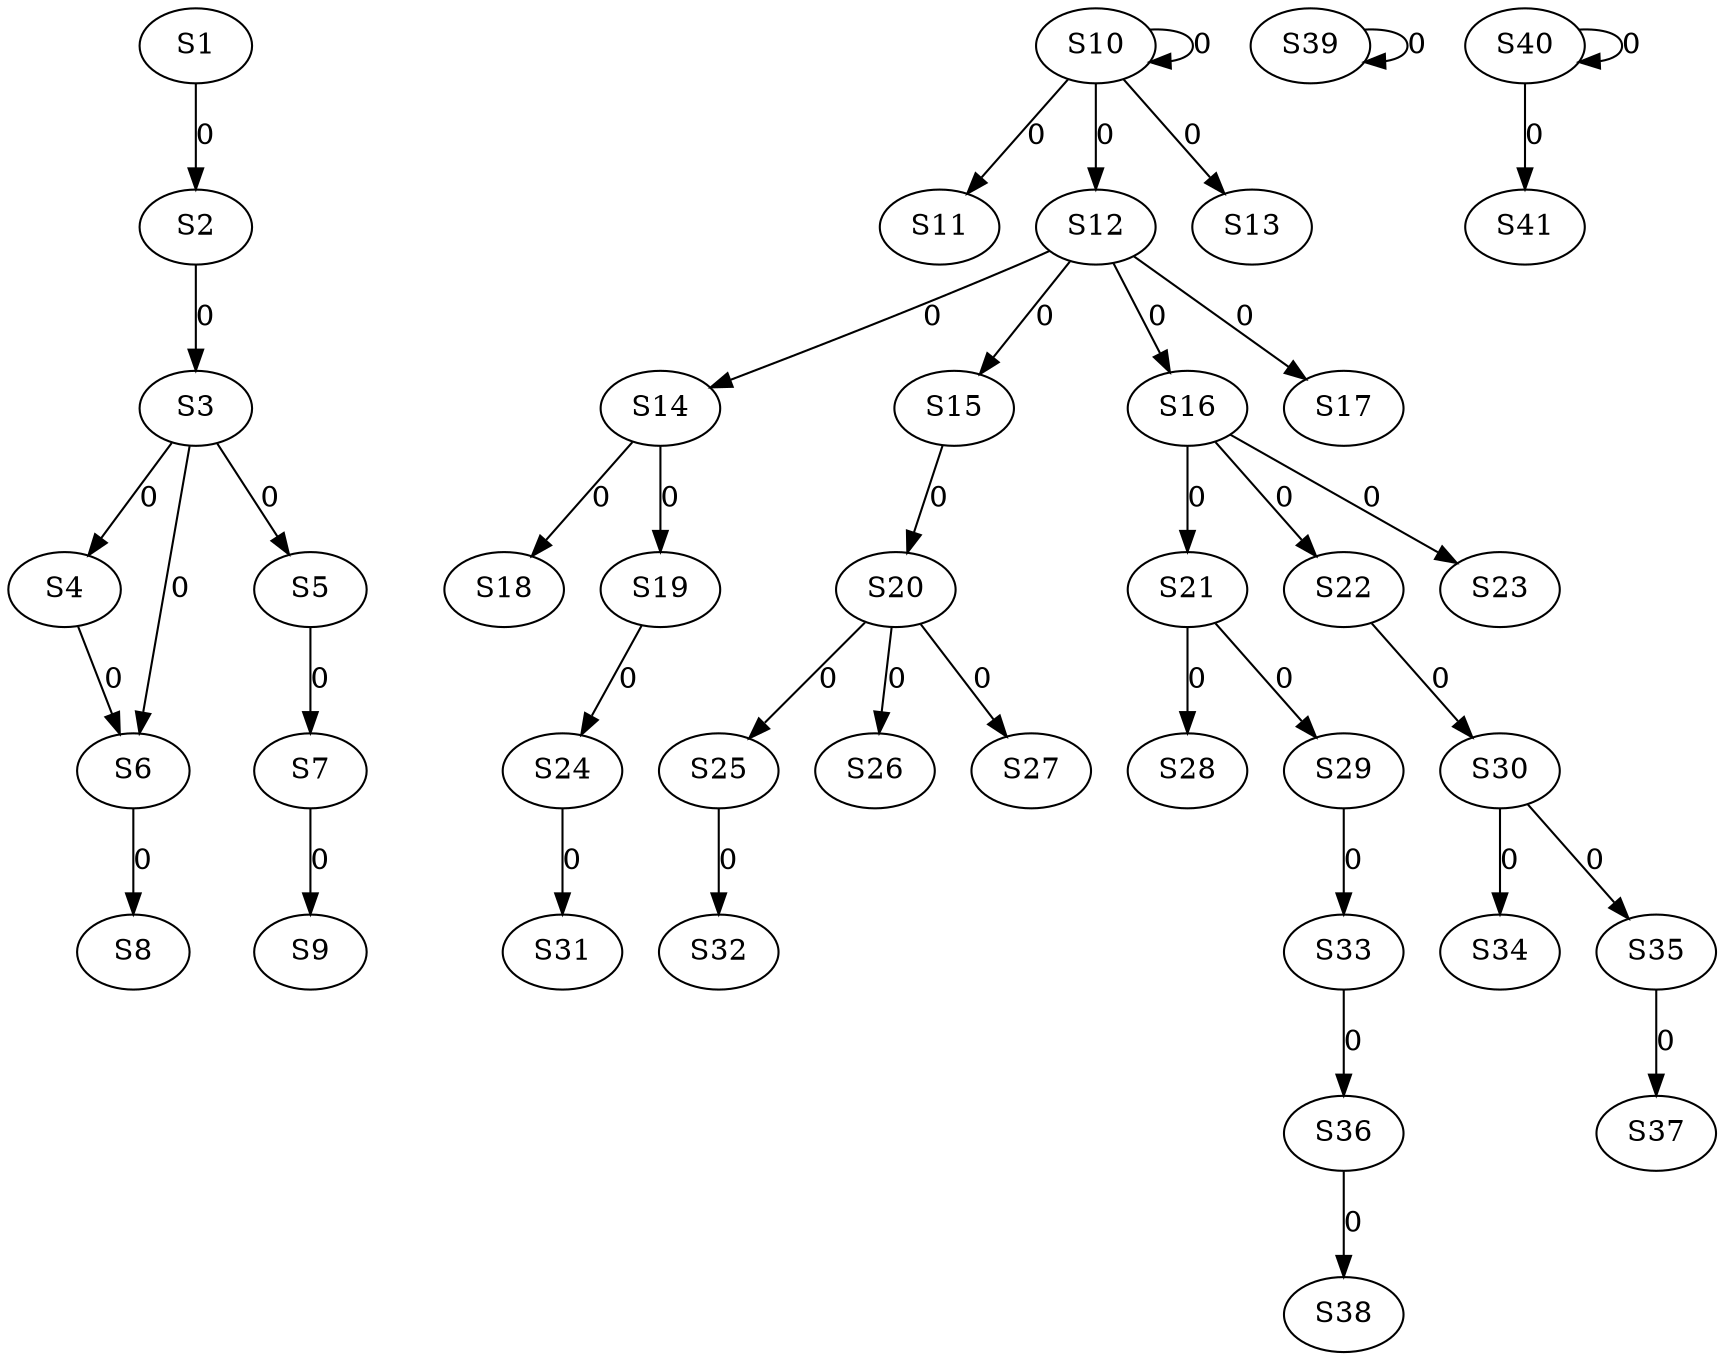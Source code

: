 strict digraph {
	S1 -> S2 [ label = 0 ];
	S2 -> S3 [ label = 0 ];
	S3 -> S4 [ label = 0 ];
	S3 -> S5 [ label = 0 ];
	S3 -> S6 [ label = 0 ];
	S5 -> S7 [ label = 0 ];
	S6 -> S8 [ label = 0 ];
	S7 -> S9 [ label = 0 ];
	S10 -> S10 [ label = 0 ];
	S10 -> S11 [ label = 0 ];
	S10 -> S12 [ label = 0 ];
	S10 -> S13 [ label = 0 ];
	S12 -> S14 [ label = 0 ];
	S12 -> S15 [ label = 0 ];
	S12 -> S16 [ label = 0 ];
	S12 -> S17 [ label = 0 ];
	S14 -> S18 [ label = 0 ];
	S14 -> S19 [ label = 0 ];
	S15 -> S20 [ label = 0 ];
	S16 -> S21 [ label = 0 ];
	S16 -> S22 [ label = 0 ];
	S16 -> S23 [ label = 0 ];
	S19 -> S24 [ label = 0 ];
	S20 -> S25 [ label = 0 ];
	S20 -> S26 [ label = 0 ];
	S20 -> S27 [ label = 0 ];
	S21 -> S28 [ label = 0 ];
	S21 -> S29 [ label = 0 ];
	S22 -> S30 [ label = 0 ];
	S24 -> S31 [ label = 0 ];
	S25 -> S32 [ label = 0 ];
	S29 -> S33 [ label = 0 ];
	S30 -> S34 [ label = 0 ];
	S30 -> S35 [ label = 0 ];
	S33 -> S36 [ label = 0 ];
	S35 -> S37 [ label = 0 ];
	S36 -> S38 [ label = 0 ];
	S39 -> S39 [ label = 0 ];
	S40 -> S40 [ label = 0 ];
	S40 -> S41 [ label = 0 ];
	S4 -> S6 [ label = 0 ];
}